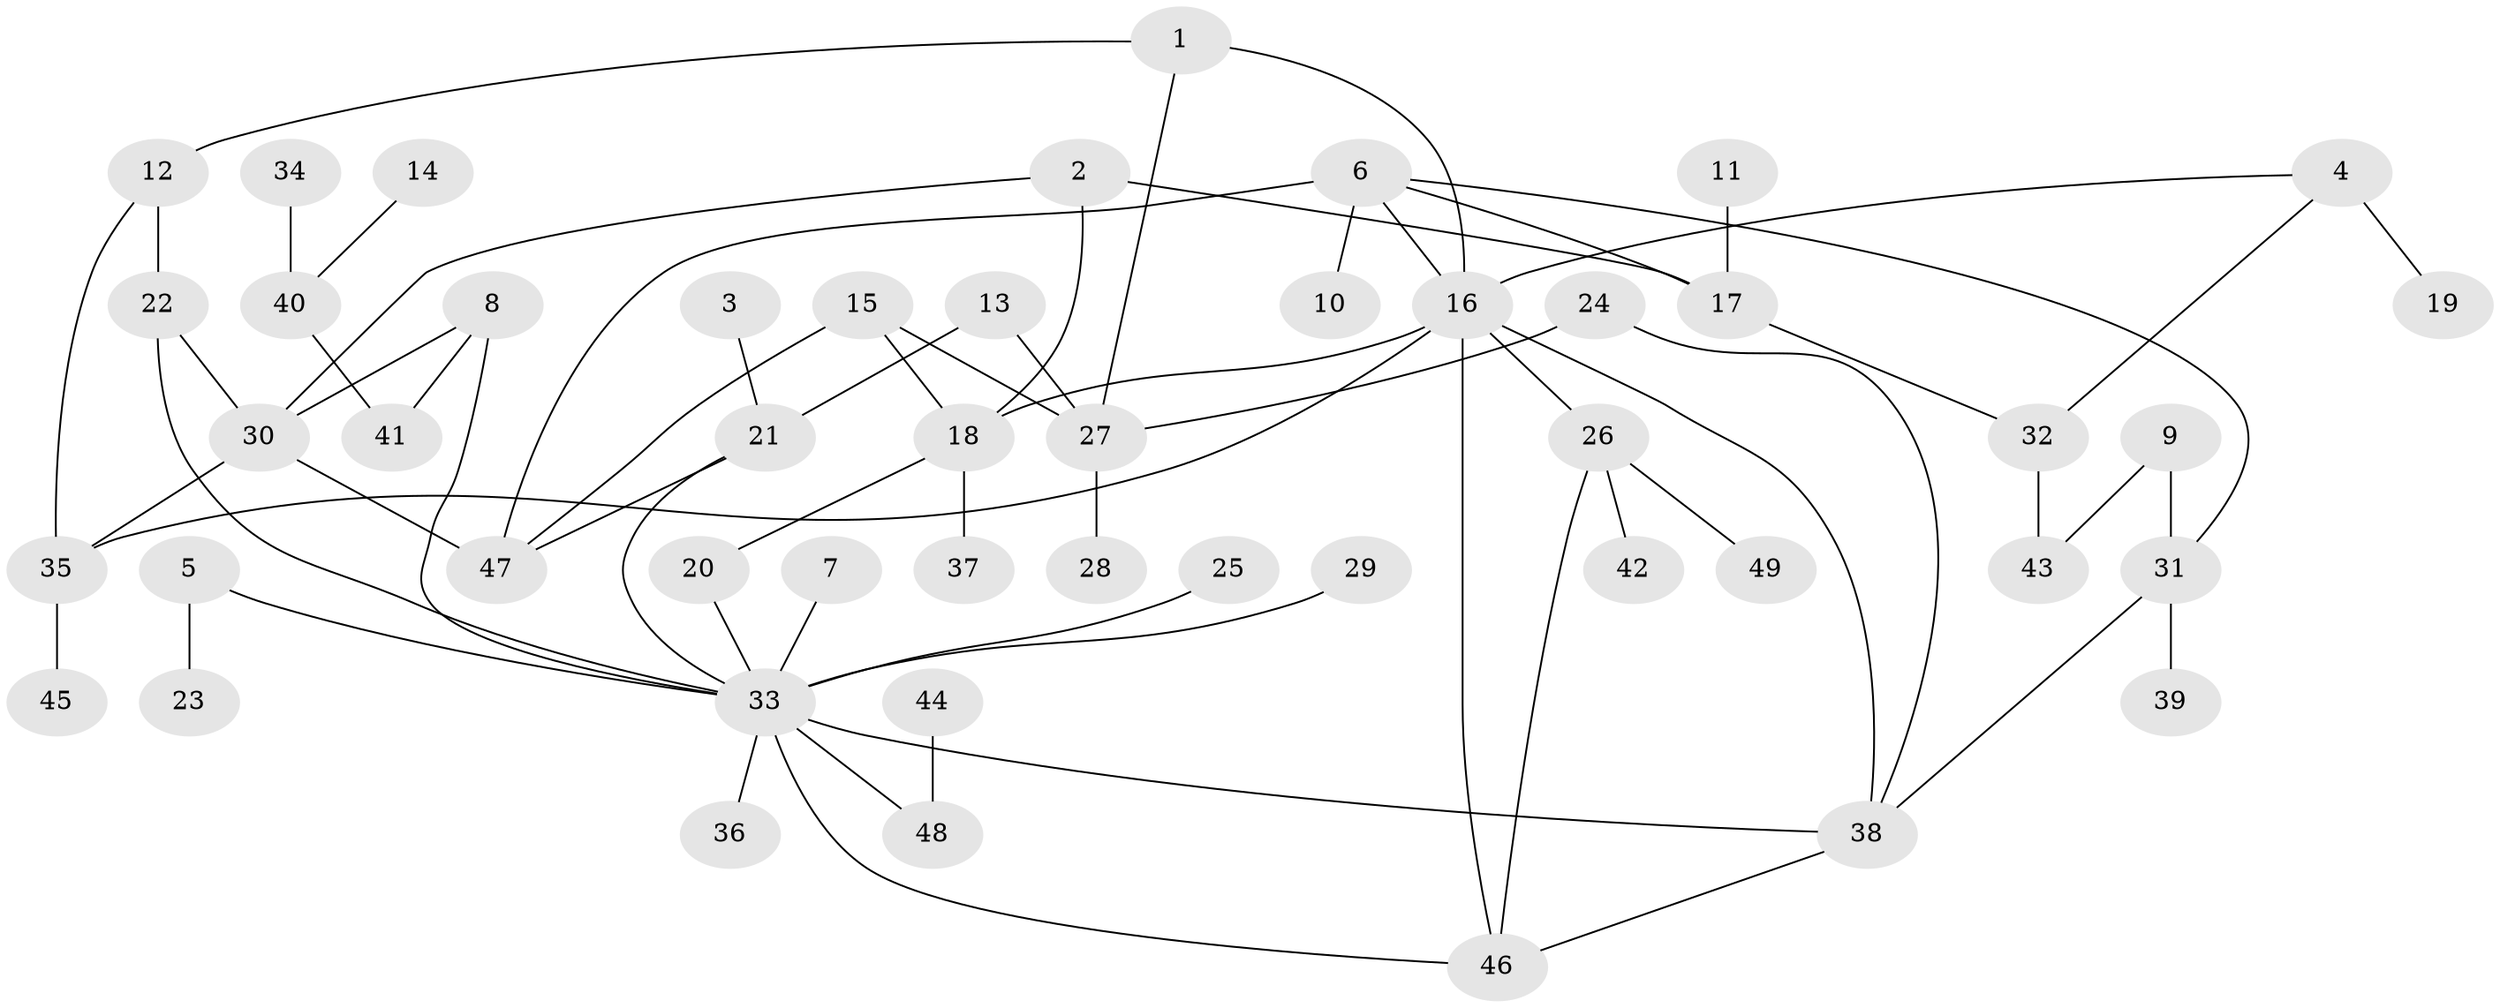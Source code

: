 // original degree distribution, {7: 0.01020408163265306, 8: 0.02040816326530612, 5: 0.04081632653061224, 4: 0.09183673469387756, 3: 0.20408163265306123, 2: 0.2857142857142857, 6: 0.01020408163265306, 1: 0.336734693877551}
// Generated by graph-tools (version 1.1) at 2025/49/03/09/25 03:49:19]
// undirected, 49 vertices, 67 edges
graph export_dot {
graph [start="1"]
  node [color=gray90,style=filled];
  1;
  2;
  3;
  4;
  5;
  6;
  7;
  8;
  9;
  10;
  11;
  12;
  13;
  14;
  15;
  16;
  17;
  18;
  19;
  20;
  21;
  22;
  23;
  24;
  25;
  26;
  27;
  28;
  29;
  30;
  31;
  32;
  33;
  34;
  35;
  36;
  37;
  38;
  39;
  40;
  41;
  42;
  43;
  44;
  45;
  46;
  47;
  48;
  49;
  1 -- 12 [weight=1.0];
  1 -- 16 [weight=1.0];
  1 -- 27 [weight=1.0];
  2 -- 17 [weight=1.0];
  2 -- 18 [weight=1.0];
  2 -- 30 [weight=1.0];
  3 -- 21 [weight=1.0];
  4 -- 16 [weight=1.0];
  4 -- 19 [weight=1.0];
  4 -- 32 [weight=1.0];
  5 -- 23 [weight=1.0];
  5 -- 33 [weight=1.0];
  6 -- 10 [weight=1.0];
  6 -- 16 [weight=1.0];
  6 -- 17 [weight=1.0];
  6 -- 31 [weight=1.0];
  6 -- 47 [weight=1.0];
  7 -- 33 [weight=1.0];
  8 -- 30 [weight=1.0];
  8 -- 33 [weight=1.0];
  8 -- 41 [weight=1.0];
  9 -- 31 [weight=1.0];
  9 -- 43 [weight=1.0];
  11 -- 17 [weight=1.0];
  12 -- 22 [weight=1.0];
  12 -- 35 [weight=1.0];
  13 -- 21 [weight=1.0];
  13 -- 27 [weight=1.0];
  14 -- 40 [weight=1.0];
  15 -- 18 [weight=1.0];
  15 -- 27 [weight=1.0];
  15 -- 47 [weight=1.0];
  16 -- 18 [weight=1.0];
  16 -- 26 [weight=1.0];
  16 -- 35 [weight=1.0];
  16 -- 38 [weight=1.0];
  16 -- 46 [weight=1.0];
  17 -- 32 [weight=1.0];
  18 -- 20 [weight=1.0];
  18 -- 37 [weight=1.0];
  20 -- 33 [weight=1.0];
  21 -- 33 [weight=1.0];
  21 -- 47 [weight=1.0];
  22 -- 30 [weight=1.0];
  22 -- 33 [weight=1.0];
  24 -- 27 [weight=1.0];
  24 -- 38 [weight=1.0];
  25 -- 33 [weight=1.0];
  26 -- 42 [weight=1.0];
  26 -- 46 [weight=1.0];
  26 -- 49 [weight=1.0];
  27 -- 28 [weight=1.0];
  29 -- 33 [weight=1.0];
  30 -- 35 [weight=1.0];
  30 -- 47 [weight=1.0];
  31 -- 38 [weight=1.0];
  31 -- 39 [weight=1.0];
  32 -- 43 [weight=1.0];
  33 -- 36 [weight=1.0];
  33 -- 38 [weight=1.0];
  33 -- 46 [weight=1.0];
  33 -- 48 [weight=1.0];
  34 -- 40 [weight=1.0];
  35 -- 45 [weight=1.0];
  38 -- 46 [weight=1.0];
  40 -- 41 [weight=1.0];
  44 -- 48 [weight=1.0];
}
